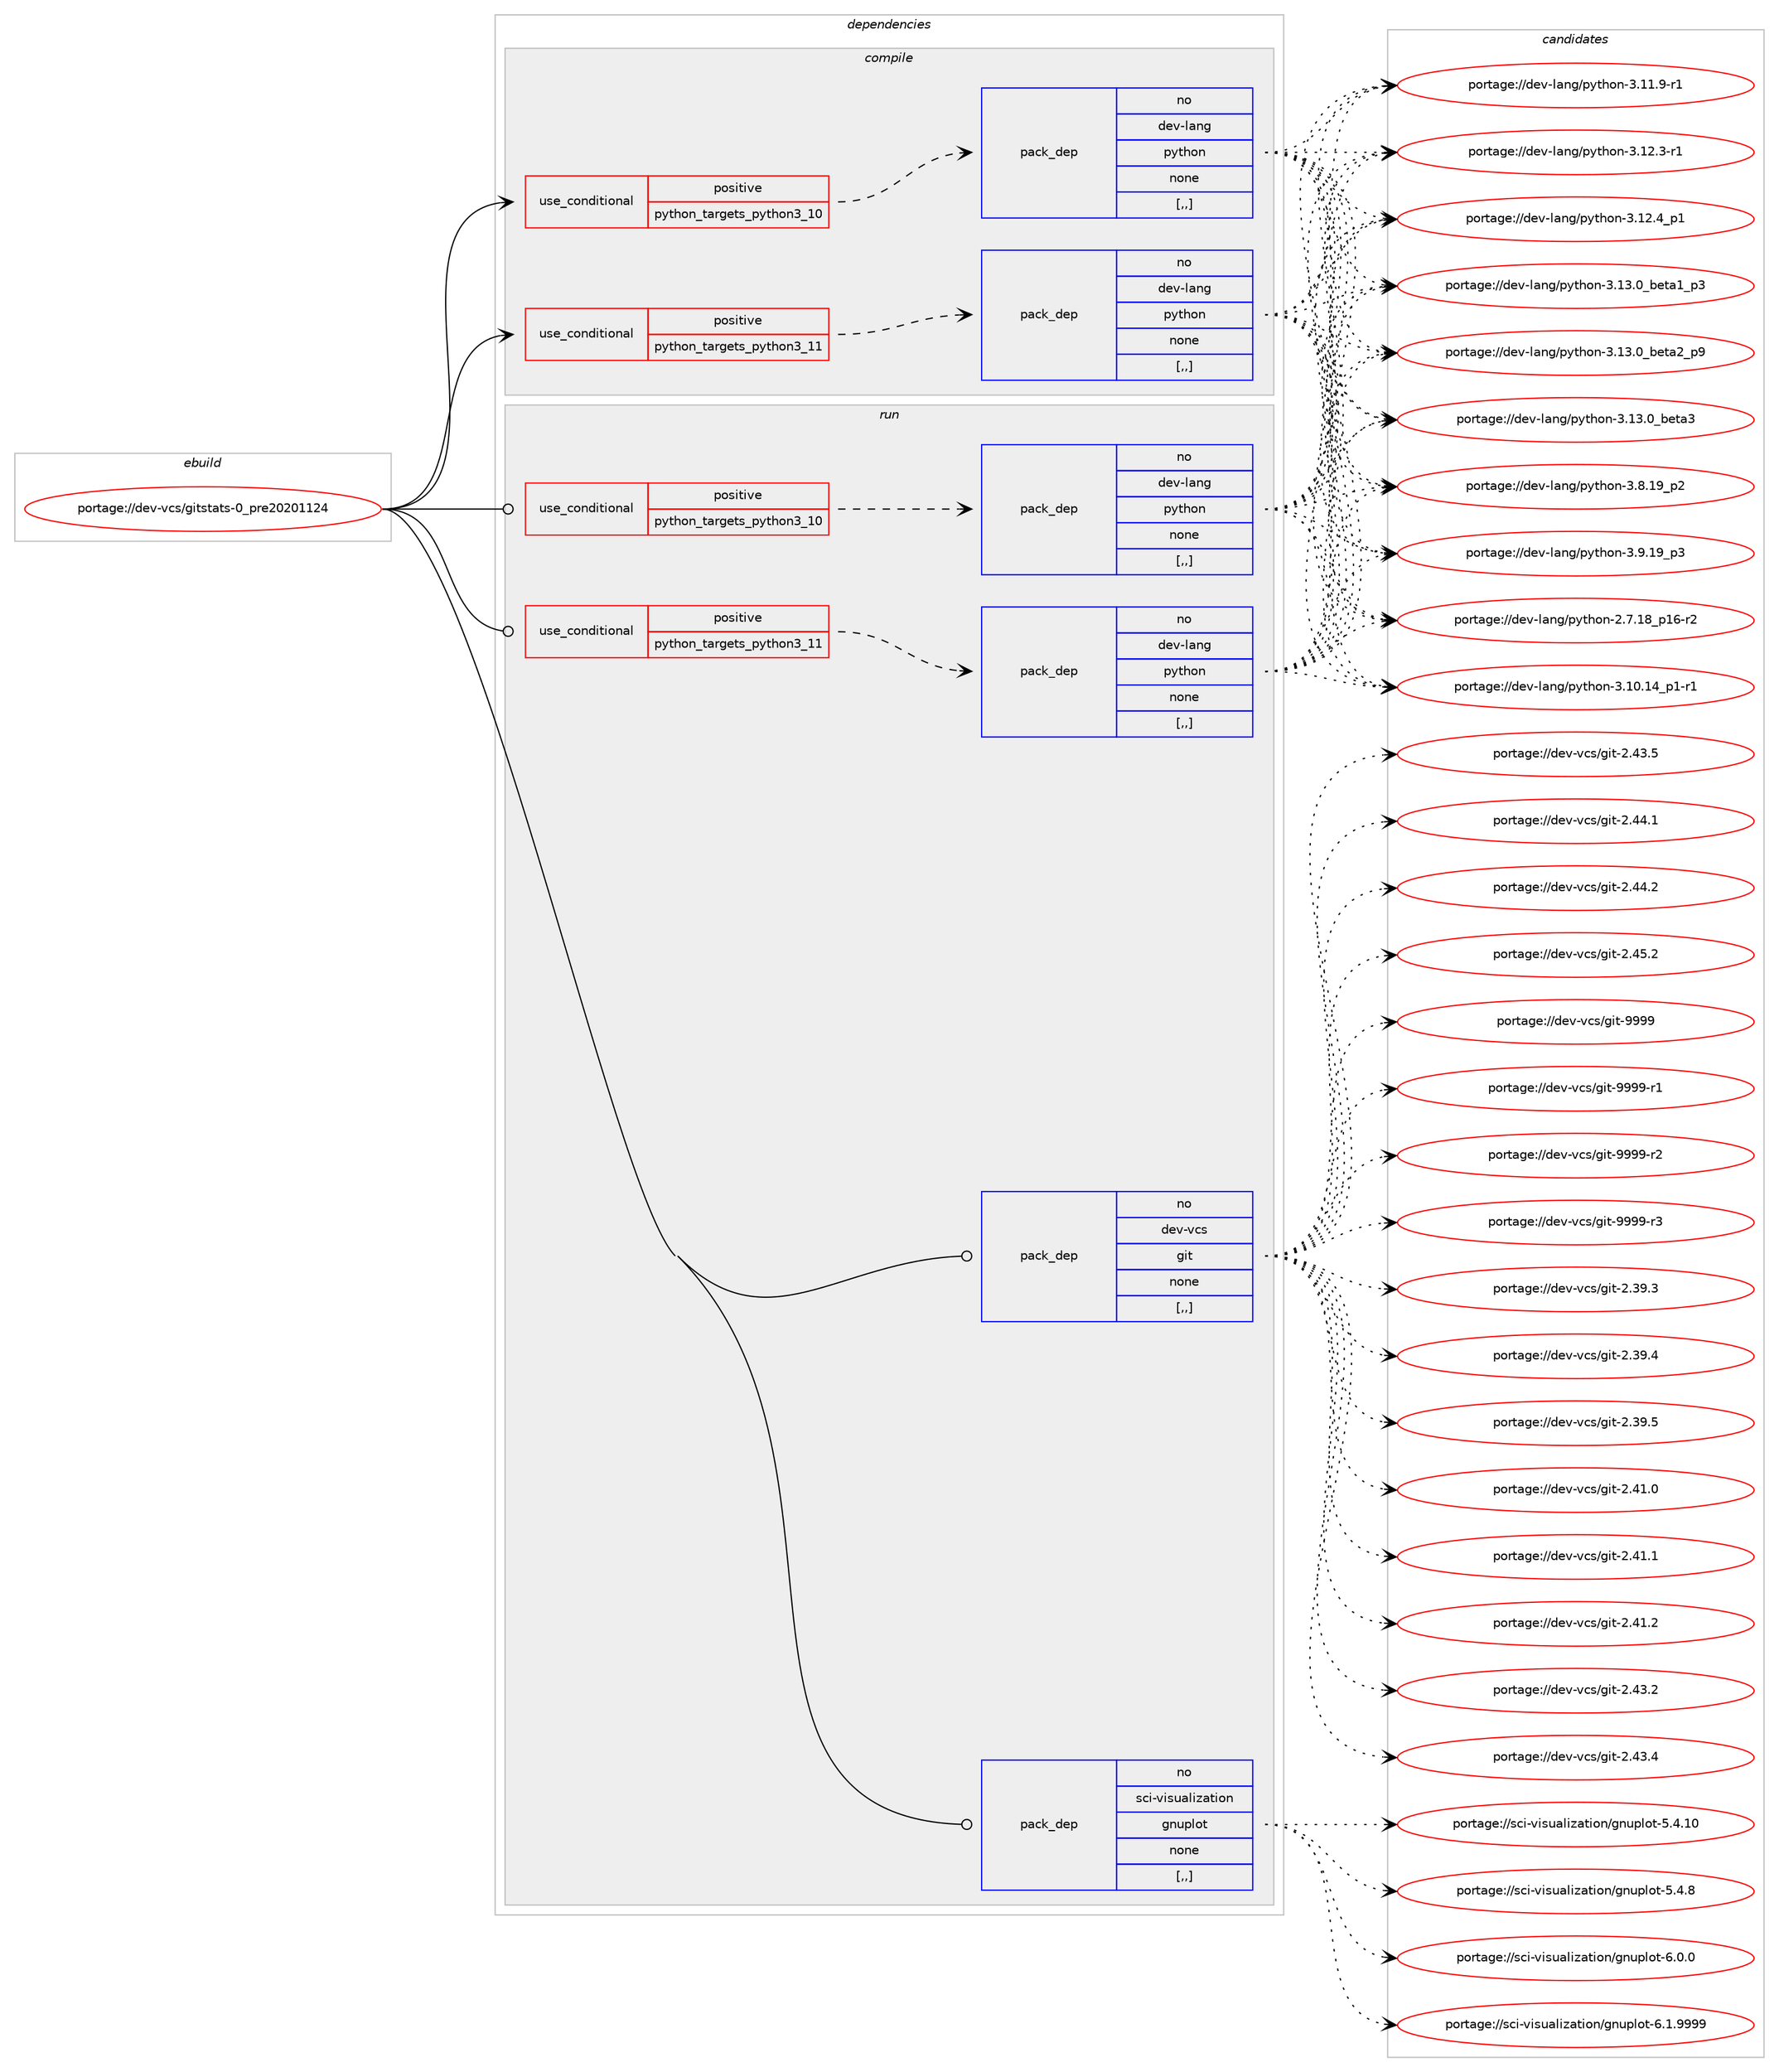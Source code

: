 digraph prolog {

# *************
# Graph options
# *************

newrank=true;
concentrate=true;
compound=true;
graph [rankdir=LR,fontname=Helvetica,fontsize=10,ranksep=1.5];#, ranksep=2.5, nodesep=0.2];
edge  [arrowhead=vee];
node  [fontname=Helvetica,fontsize=10];

# **********
# The ebuild
# **********

subgraph cluster_leftcol {
color=gray;
rank=same;
label=<<i>ebuild</i>>;
id [label="portage://dev-vcs/gitstats-0_pre20201124", color=red, width=4, href="../dev-vcs/gitstats-0_pre20201124.svg"];
}

# ****************
# The dependencies
# ****************

subgraph cluster_midcol {
color=gray;
label=<<i>dependencies</i>>;
subgraph cluster_compile {
fillcolor="#eeeeee";
style=filled;
label=<<i>compile</i>>;
subgraph cond61105 {
dependency218119 [label=<<TABLE BORDER="0" CELLBORDER="1" CELLSPACING="0" CELLPADDING="4"><TR><TD ROWSPAN="3" CELLPADDING="10">use_conditional</TD></TR><TR><TD>positive</TD></TR><TR><TD>python_targets_python3_10</TD></TR></TABLE>>, shape=none, color=red];
subgraph pack155571 {
dependency218120 [label=<<TABLE BORDER="0" CELLBORDER="1" CELLSPACING="0" CELLPADDING="4" WIDTH="220"><TR><TD ROWSPAN="6" CELLPADDING="30">pack_dep</TD></TR><TR><TD WIDTH="110">no</TD></TR><TR><TD>dev-lang</TD></TR><TR><TD>python</TD></TR><TR><TD>none</TD></TR><TR><TD>[,,]</TD></TR></TABLE>>, shape=none, color=blue];
}
dependency218119:e -> dependency218120:w [weight=20,style="dashed",arrowhead="vee"];
}
id:e -> dependency218119:w [weight=20,style="solid",arrowhead="vee"];
subgraph cond61106 {
dependency218121 [label=<<TABLE BORDER="0" CELLBORDER="1" CELLSPACING="0" CELLPADDING="4"><TR><TD ROWSPAN="3" CELLPADDING="10">use_conditional</TD></TR><TR><TD>positive</TD></TR><TR><TD>python_targets_python3_11</TD></TR></TABLE>>, shape=none, color=red];
subgraph pack155572 {
dependency218122 [label=<<TABLE BORDER="0" CELLBORDER="1" CELLSPACING="0" CELLPADDING="4" WIDTH="220"><TR><TD ROWSPAN="6" CELLPADDING="30">pack_dep</TD></TR><TR><TD WIDTH="110">no</TD></TR><TR><TD>dev-lang</TD></TR><TR><TD>python</TD></TR><TR><TD>none</TD></TR><TR><TD>[,,]</TD></TR></TABLE>>, shape=none, color=blue];
}
dependency218121:e -> dependency218122:w [weight=20,style="dashed",arrowhead="vee"];
}
id:e -> dependency218121:w [weight=20,style="solid",arrowhead="vee"];
}
subgraph cluster_compileandrun {
fillcolor="#eeeeee";
style=filled;
label=<<i>compile and run</i>>;
}
subgraph cluster_run {
fillcolor="#eeeeee";
style=filled;
label=<<i>run</i>>;
subgraph cond61107 {
dependency218123 [label=<<TABLE BORDER="0" CELLBORDER="1" CELLSPACING="0" CELLPADDING="4"><TR><TD ROWSPAN="3" CELLPADDING="10">use_conditional</TD></TR><TR><TD>positive</TD></TR><TR><TD>python_targets_python3_10</TD></TR></TABLE>>, shape=none, color=red];
subgraph pack155573 {
dependency218124 [label=<<TABLE BORDER="0" CELLBORDER="1" CELLSPACING="0" CELLPADDING="4" WIDTH="220"><TR><TD ROWSPAN="6" CELLPADDING="30">pack_dep</TD></TR><TR><TD WIDTH="110">no</TD></TR><TR><TD>dev-lang</TD></TR><TR><TD>python</TD></TR><TR><TD>none</TD></TR><TR><TD>[,,]</TD></TR></TABLE>>, shape=none, color=blue];
}
dependency218123:e -> dependency218124:w [weight=20,style="dashed",arrowhead="vee"];
}
id:e -> dependency218123:w [weight=20,style="solid",arrowhead="odot"];
subgraph cond61108 {
dependency218125 [label=<<TABLE BORDER="0" CELLBORDER="1" CELLSPACING="0" CELLPADDING="4"><TR><TD ROWSPAN="3" CELLPADDING="10">use_conditional</TD></TR><TR><TD>positive</TD></TR><TR><TD>python_targets_python3_11</TD></TR></TABLE>>, shape=none, color=red];
subgraph pack155574 {
dependency218126 [label=<<TABLE BORDER="0" CELLBORDER="1" CELLSPACING="0" CELLPADDING="4" WIDTH="220"><TR><TD ROWSPAN="6" CELLPADDING="30">pack_dep</TD></TR><TR><TD WIDTH="110">no</TD></TR><TR><TD>dev-lang</TD></TR><TR><TD>python</TD></TR><TR><TD>none</TD></TR><TR><TD>[,,]</TD></TR></TABLE>>, shape=none, color=blue];
}
dependency218125:e -> dependency218126:w [weight=20,style="dashed",arrowhead="vee"];
}
id:e -> dependency218125:w [weight=20,style="solid",arrowhead="odot"];
subgraph pack155575 {
dependency218127 [label=<<TABLE BORDER="0" CELLBORDER="1" CELLSPACING="0" CELLPADDING="4" WIDTH="220"><TR><TD ROWSPAN="6" CELLPADDING="30">pack_dep</TD></TR><TR><TD WIDTH="110">no</TD></TR><TR><TD>dev-vcs</TD></TR><TR><TD>git</TD></TR><TR><TD>none</TD></TR><TR><TD>[,,]</TD></TR></TABLE>>, shape=none, color=blue];
}
id:e -> dependency218127:w [weight=20,style="solid",arrowhead="odot"];
subgraph pack155576 {
dependency218128 [label=<<TABLE BORDER="0" CELLBORDER="1" CELLSPACING="0" CELLPADDING="4" WIDTH="220"><TR><TD ROWSPAN="6" CELLPADDING="30">pack_dep</TD></TR><TR><TD WIDTH="110">no</TD></TR><TR><TD>sci-visualization</TD></TR><TR><TD>gnuplot</TD></TR><TR><TD>none</TD></TR><TR><TD>[,,]</TD></TR></TABLE>>, shape=none, color=blue];
}
id:e -> dependency218128:w [weight=20,style="solid",arrowhead="odot"];
}
}

# **************
# The candidates
# **************

subgraph cluster_choices {
rank=same;
color=gray;
label=<<i>candidates</i>>;

subgraph choice155571 {
color=black;
nodesep=1;
choice100101118451089711010347112121116104111110455046554649569511249544511450 [label="portage://dev-lang/python-2.7.18_p16-r2", color=red, width=4,href="../dev-lang/python-2.7.18_p16-r2.svg"];
choice100101118451089711010347112121116104111110455146494846495295112494511449 [label="portage://dev-lang/python-3.10.14_p1-r1", color=red, width=4,href="../dev-lang/python-3.10.14_p1-r1.svg"];
choice100101118451089711010347112121116104111110455146494946574511449 [label="portage://dev-lang/python-3.11.9-r1", color=red, width=4,href="../dev-lang/python-3.11.9-r1.svg"];
choice100101118451089711010347112121116104111110455146495046514511449 [label="portage://dev-lang/python-3.12.3-r1", color=red, width=4,href="../dev-lang/python-3.12.3-r1.svg"];
choice100101118451089711010347112121116104111110455146495046529511249 [label="portage://dev-lang/python-3.12.4_p1", color=red, width=4,href="../dev-lang/python-3.12.4_p1.svg"];
choice10010111845108971101034711212111610411111045514649514648959810111697499511251 [label="portage://dev-lang/python-3.13.0_beta1_p3", color=red, width=4,href="../dev-lang/python-3.13.0_beta1_p3.svg"];
choice10010111845108971101034711212111610411111045514649514648959810111697509511257 [label="portage://dev-lang/python-3.13.0_beta2_p9", color=red, width=4,href="../dev-lang/python-3.13.0_beta2_p9.svg"];
choice1001011184510897110103471121211161041111104551464951464895981011169751 [label="portage://dev-lang/python-3.13.0_beta3", color=red, width=4,href="../dev-lang/python-3.13.0_beta3.svg"];
choice100101118451089711010347112121116104111110455146564649579511250 [label="portage://dev-lang/python-3.8.19_p2", color=red, width=4,href="../dev-lang/python-3.8.19_p2.svg"];
choice100101118451089711010347112121116104111110455146574649579511251 [label="portage://dev-lang/python-3.9.19_p3", color=red, width=4,href="../dev-lang/python-3.9.19_p3.svg"];
dependency218120:e -> choice100101118451089711010347112121116104111110455046554649569511249544511450:w [style=dotted,weight="100"];
dependency218120:e -> choice100101118451089711010347112121116104111110455146494846495295112494511449:w [style=dotted,weight="100"];
dependency218120:e -> choice100101118451089711010347112121116104111110455146494946574511449:w [style=dotted,weight="100"];
dependency218120:e -> choice100101118451089711010347112121116104111110455146495046514511449:w [style=dotted,weight="100"];
dependency218120:e -> choice100101118451089711010347112121116104111110455146495046529511249:w [style=dotted,weight="100"];
dependency218120:e -> choice10010111845108971101034711212111610411111045514649514648959810111697499511251:w [style=dotted,weight="100"];
dependency218120:e -> choice10010111845108971101034711212111610411111045514649514648959810111697509511257:w [style=dotted,weight="100"];
dependency218120:e -> choice1001011184510897110103471121211161041111104551464951464895981011169751:w [style=dotted,weight="100"];
dependency218120:e -> choice100101118451089711010347112121116104111110455146564649579511250:w [style=dotted,weight="100"];
dependency218120:e -> choice100101118451089711010347112121116104111110455146574649579511251:w [style=dotted,weight="100"];
}
subgraph choice155572 {
color=black;
nodesep=1;
choice100101118451089711010347112121116104111110455046554649569511249544511450 [label="portage://dev-lang/python-2.7.18_p16-r2", color=red, width=4,href="../dev-lang/python-2.7.18_p16-r2.svg"];
choice100101118451089711010347112121116104111110455146494846495295112494511449 [label="portage://dev-lang/python-3.10.14_p1-r1", color=red, width=4,href="../dev-lang/python-3.10.14_p1-r1.svg"];
choice100101118451089711010347112121116104111110455146494946574511449 [label="portage://dev-lang/python-3.11.9-r1", color=red, width=4,href="../dev-lang/python-3.11.9-r1.svg"];
choice100101118451089711010347112121116104111110455146495046514511449 [label="portage://dev-lang/python-3.12.3-r1", color=red, width=4,href="../dev-lang/python-3.12.3-r1.svg"];
choice100101118451089711010347112121116104111110455146495046529511249 [label="portage://dev-lang/python-3.12.4_p1", color=red, width=4,href="../dev-lang/python-3.12.4_p1.svg"];
choice10010111845108971101034711212111610411111045514649514648959810111697499511251 [label="portage://dev-lang/python-3.13.0_beta1_p3", color=red, width=4,href="../dev-lang/python-3.13.0_beta1_p3.svg"];
choice10010111845108971101034711212111610411111045514649514648959810111697509511257 [label="portage://dev-lang/python-3.13.0_beta2_p9", color=red, width=4,href="../dev-lang/python-3.13.0_beta2_p9.svg"];
choice1001011184510897110103471121211161041111104551464951464895981011169751 [label="portage://dev-lang/python-3.13.0_beta3", color=red, width=4,href="../dev-lang/python-3.13.0_beta3.svg"];
choice100101118451089711010347112121116104111110455146564649579511250 [label="portage://dev-lang/python-3.8.19_p2", color=red, width=4,href="../dev-lang/python-3.8.19_p2.svg"];
choice100101118451089711010347112121116104111110455146574649579511251 [label="portage://dev-lang/python-3.9.19_p3", color=red, width=4,href="../dev-lang/python-3.9.19_p3.svg"];
dependency218122:e -> choice100101118451089711010347112121116104111110455046554649569511249544511450:w [style=dotted,weight="100"];
dependency218122:e -> choice100101118451089711010347112121116104111110455146494846495295112494511449:w [style=dotted,weight="100"];
dependency218122:e -> choice100101118451089711010347112121116104111110455146494946574511449:w [style=dotted,weight="100"];
dependency218122:e -> choice100101118451089711010347112121116104111110455146495046514511449:w [style=dotted,weight="100"];
dependency218122:e -> choice100101118451089711010347112121116104111110455146495046529511249:w [style=dotted,weight="100"];
dependency218122:e -> choice10010111845108971101034711212111610411111045514649514648959810111697499511251:w [style=dotted,weight="100"];
dependency218122:e -> choice10010111845108971101034711212111610411111045514649514648959810111697509511257:w [style=dotted,weight="100"];
dependency218122:e -> choice1001011184510897110103471121211161041111104551464951464895981011169751:w [style=dotted,weight="100"];
dependency218122:e -> choice100101118451089711010347112121116104111110455146564649579511250:w [style=dotted,weight="100"];
dependency218122:e -> choice100101118451089711010347112121116104111110455146574649579511251:w [style=dotted,weight="100"];
}
subgraph choice155573 {
color=black;
nodesep=1;
choice100101118451089711010347112121116104111110455046554649569511249544511450 [label="portage://dev-lang/python-2.7.18_p16-r2", color=red, width=4,href="../dev-lang/python-2.7.18_p16-r2.svg"];
choice100101118451089711010347112121116104111110455146494846495295112494511449 [label="portage://dev-lang/python-3.10.14_p1-r1", color=red, width=4,href="../dev-lang/python-3.10.14_p1-r1.svg"];
choice100101118451089711010347112121116104111110455146494946574511449 [label="portage://dev-lang/python-3.11.9-r1", color=red, width=4,href="../dev-lang/python-3.11.9-r1.svg"];
choice100101118451089711010347112121116104111110455146495046514511449 [label="portage://dev-lang/python-3.12.3-r1", color=red, width=4,href="../dev-lang/python-3.12.3-r1.svg"];
choice100101118451089711010347112121116104111110455146495046529511249 [label="portage://dev-lang/python-3.12.4_p1", color=red, width=4,href="../dev-lang/python-3.12.4_p1.svg"];
choice10010111845108971101034711212111610411111045514649514648959810111697499511251 [label="portage://dev-lang/python-3.13.0_beta1_p3", color=red, width=4,href="../dev-lang/python-3.13.0_beta1_p3.svg"];
choice10010111845108971101034711212111610411111045514649514648959810111697509511257 [label="portage://dev-lang/python-3.13.0_beta2_p9", color=red, width=4,href="../dev-lang/python-3.13.0_beta2_p9.svg"];
choice1001011184510897110103471121211161041111104551464951464895981011169751 [label="portage://dev-lang/python-3.13.0_beta3", color=red, width=4,href="../dev-lang/python-3.13.0_beta3.svg"];
choice100101118451089711010347112121116104111110455146564649579511250 [label="portage://dev-lang/python-3.8.19_p2", color=red, width=4,href="../dev-lang/python-3.8.19_p2.svg"];
choice100101118451089711010347112121116104111110455146574649579511251 [label="portage://dev-lang/python-3.9.19_p3", color=red, width=4,href="../dev-lang/python-3.9.19_p3.svg"];
dependency218124:e -> choice100101118451089711010347112121116104111110455046554649569511249544511450:w [style=dotted,weight="100"];
dependency218124:e -> choice100101118451089711010347112121116104111110455146494846495295112494511449:w [style=dotted,weight="100"];
dependency218124:e -> choice100101118451089711010347112121116104111110455146494946574511449:w [style=dotted,weight="100"];
dependency218124:e -> choice100101118451089711010347112121116104111110455146495046514511449:w [style=dotted,weight="100"];
dependency218124:e -> choice100101118451089711010347112121116104111110455146495046529511249:w [style=dotted,weight="100"];
dependency218124:e -> choice10010111845108971101034711212111610411111045514649514648959810111697499511251:w [style=dotted,weight="100"];
dependency218124:e -> choice10010111845108971101034711212111610411111045514649514648959810111697509511257:w [style=dotted,weight="100"];
dependency218124:e -> choice1001011184510897110103471121211161041111104551464951464895981011169751:w [style=dotted,weight="100"];
dependency218124:e -> choice100101118451089711010347112121116104111110455146564649579511250:w [style=dotted,weight="100"];
dependency218124:e -> choice100101118451089711010347112121116104111110455146574649579511251:w [style=dotted,weight="100"];
}
subgraph choice155574 {
color=black;
nodesep=1;
choice100101118451089711010347112121116104111110455046554649569511249544511450 [label="portage://dev-lang/python-2.7.18_p16-r2", color=red, width=4,href="../dev-lang/python-2.7.18_p16-r2.svg"];
choice100101118451089711010347112121116104111110455146494846495295112494511449 [label="portage://dev-lang/python-3.10.14_p1-r1", color=red, width=4,href="../dev-lang/python-3.10.14_p1-r1.svg"];
choice100101118451089711010347112121116104111110455146494946574511449 [label="portage://dev-lang/python-3.11.9-r1", color=red, width=4,href="../dev-lang/python-3.11.9-r1.svg"];
choice100101118451089711010347112121116104111110455146495046514511449 [label="portage://dev-lang/python-3.12.3-r1", color=red, width=4,href="../dev-lang/python-3.12.3-r1.svg"];
choice100101118451089711010347112121116104111110455146495046529511249 [label="portage://dev-lang/python-3.12.4_p1", color=red, width=4,href="../dev-lang/python-3.12.4_p1.svg"];
choice10010111845108971101034711212111610411111045514649514648959810111697499511251 [label="portage://dev-lang/python-3.13.0_beta1_p3", color=red, width=4,href="../dev-lang/python-3.13.0_beta1_p3.svg"];
choice10010111845108971101034711212111610411111045514649514648959810111697509511257 [label="portage://dev-lang/python-3.13.0_beta2_p9", color=red, width=4,href="../dev-lang/python-3.13.0_beta2_p9.svg"];
choice1001011184510897110103471121211161041111104551464951464895981011169751 [label="portage://dev-lang/python-3.13.0_beta3", color=red, width=4,href="../dev-lang/python-3.13.0_beta3.svg"];
choice100101118451089711010347112121116104111110455146564649579511250 [label="portage://dev-lang/python-3.8.19_p2", color=red, width=4,href="../dev-lang/python-3.8.19_p2.svg"];
choice100101118451089711010347112121116104111110455146574649579511251 [label="portage://dev-lang/python-3.9.19_p3", color=red, width=4,href="../dev-lang/python-3.9.19_p3.svg"];
dependency218126:e -> choice100101118451089711010347112121116104111110455046554649569511249544511450:w [style=dotted,weight="100"];
dependency218126:e -> choice100101118451089711010347112121116104111110455146494846495295112494511449:w [style=dotted,weight="100"];
dependency218126:e -> choice100101118451089711010347112121116104111110455146494946574511449:w [style=dotted,weight="100"];
dependency218126:e -> choice100101118451089711010347112121116104111110455146495046514511449:w [style=dotted,weight="100"];
dependency218126:e -> choice100101118451089711010347112121116104111110455146495046529511249:w [style=dotted,weight="100"];
dependency218126:e -> choice10010111845108971101034711212111610411111045514649514648959810111697499511251:w [style=dotted,weight="100"];
dependency218126:e -> choice10010111845108971101034711212111610411111045514649514648959810111697509511257:w [style=dotted,weight="100"];
dependency218126:e -> choice1001011184510897110103471121211161041111104551464951464895981011169751:w [style=dotted,weight="100"];
dependency218126:e -> choice100101118451089711010347112121116104111110455146564649579511250:w [style=dotted,weight="100"];
dependency218126:e -> choice100101118451089711010347112121116104111110455146574649579511251:w [style=dotted,weight="100"];
}
subgraph choice155575 {
color=black;
nodesep=1;
choice10010111845118991154710310511645504651574651 [label="portage://dev-vcs/git-2.39.3", color=red, width=4,href="../dev-vcs/git-2.39.3.svg"];
choice10010111845118991154710310511645504651574652 [label="portage://dev-vcs/git-2.39.4", color=red, width=4,href="../dev-vcs/git-2.39.4.svg"];
choice10010111845118991154710310511645504651574653 [label="portage://dev-vcs/git-2.39.5", color=red, width=4,href="../dev-vcs/git-2.39.5.svg"];
choice10010111845118991154710310511645504652494648 [label="portage://dev-vcs/git-2.41.0", color=red, width=4,href="../dev-vcs/git-2.41.0.svg"];
choice10010111845118991154710310511645504652494649 [label="portage://dev-vcs/git-2.41.1", color=red, width=4,href="../dev-vcs/git-2.41.1.svg"];
choice10010111845118991154710310511645504652494650 [label="portage://dev-vcs/git-2.41.2", color=red, width=4,href="../dev-vcs/git-2.41.2.svg"];
choice10010111845118991154710310511645504652514650 [label="portage://dev-vcs/git-2.43.2", color=red, width=4,href="../dev-vcs/git-2.43.2.svg"];
choice10010111845118991154710310511645504652514652 [label="portage://dev-vcs/git-2.43.4", color=red, width=4,href="../dev-vcs/git-2.43.4.svg"];
choice10010111845118991154710310511645504652514653 [label="portage://dev-vcs/git-2.43.5", color=red, width=4,href="../dev-vcs/git-2.43.5.svg"];
choice10010111845118991154710310511645504652524649 [label="portage://dev-vcs/git-2.44.1", color=red, width=4,href="../dev-vcs/git-2.44.1.svg"];
choice10010111845118991154710310511645504652524650 [label="portage://dev-vcs/git-2.44.2", color=red, width=4,href="../dev-vcs/git-2.44.2.svg"];
choice10010111845118991154710310511645504652534650 [label="portage://dev-vcs/git-2.45.2", color=red, width=4,href="../dev-vcs/git-2.45.2.svg"];
choice1001011184511899115471031051164557575757 [label="portage://dev-vcs/git-9999", color=red, width=4,href="../dev-vcs/git-9999.svg"];
choice10010111845118991154710310511645575757574511449 [label="portage://dev-vcs/git-9999-r1", color=red, width=4,href="../dev-vcs/git-9999-r1.svg"];
choice10010111845118991154710310511645575757574511450 [label="portage://dev-vcs/git-9999-r2", color=red, width=4,href="../dev-vcs/git-9999-r2.svg"];
choice10010111845118991154710310511645575757574511451 [label="portage://dev-vcs/git-9999-r3", color=red, width=4,href="../dev-vcs/git-9999-r3.svg"];
dependency218127:e -> choice10010111845118991154710310511645504651574651:w [style=dotted,weight="100"];
dependency218127:e -> choice10010111845118991154710310511645504651574652:w [style=dotted,weight="100"];
dependency218127:e -> choice10010111845118991154710310511645504651574653:w [style=dotted,weight="100"];
dependency218127:e -> choice10010111845118991154710310511645504652494648:w [style=dotted,weight="100"];
dependency218127:e -> choice10010111845118991154710310511645504652494649:w [style=dotted,weight="100"];
dependency218127:e -> choice10010111845118991154710310511645504652494650:w [style=dotted,weight="100"];
dependency218127:e -> choice10010111845118991154710310511645504652514650:w [style=dotted,weight="100"];
dependency218127:e -> choice10010111845118991154710310511645504652514652:w [style=dotted,weight="100"];
dependency218127:e -> choice10010111845118991154710310511645504652514653:w [style=dotted,weight="100"];
dependency218127:e -> choice10010111845118991154710310511645504652524649:w [style=dotted,weight="100"];
dependency218127:e -> choice10010111845118991154710310511645504652524650:w [style=dotted,weight="100"];
dependency218127:e -> choice10010111845118991154710310511645504652534650:w [style=dotted,weight="100"];
dependency218127:e -> choice1001011184511899115471031051164557575757:w [style=dotted,weight="100"];
dependency218127:e -> choice10010111845118991154710310511645575757574511449:w [style=dotted,weight="100"];
dependency218127:e -> choice10010111845118991154710310511645575757574511450:w [style=dotted,weight="100"];
dependency218127:e -> choice10010111845118991154710310511645575757574511451:w [style=dotted,weight="100"];
}
subgraph choice155576 {
color=black;
nodesep=1;
choice115991054511810511511797108105122971161051111104710311011711210811111645534652464948 [label="portage://sci-visualization/gnuplot-5.4.10", color=red, width=4,href="../sci-visualization/gnuplot-5.4.10.svg"];
choice1159910545118105115117971081051229711610511111047103110117112108111116455346524656 [label="portage://sci-visualization/gnuplot-5.4.8", color=red, width=4,href="../sci-visualization/gnuplot-5.4.8.svg"];
choice1159910545118105115117971081051229711610511111047103110117112108111116455446484648 [label="portage://sci-visualization/gnuplot-6.0.0", color=red, width=4,href="../sci-visualization/gnuplot-6.0.0.svg"];
choice1159910545118105115117971081051229711610511111047103110117112108111116455446494657575757 [label="portage://sci-visualization/gnuplot-6.1.9999", color=red, width=4,href="../sci-visualization/gnuplot-6.1.9999.svg"];
dependency218128:e -> choice115991054511810511511797108105122971161051111104710311011711210811111645534652464948:w [style=dotted,weight="100"];
dependency218128:e -> choice1159910545118105115117971081051229711610511111047103110117112108111116455346524656:w [style=dotted,weight="100"];
dependency218128:e -> choice1159910545118105115117971081051229711610511111047103110117112108111116455446484648:w [style=dotted,weight="100"];
dependency218128:e -> choice1159910545118105115117971081051229711610511111047103110117112108111116455446494657575757:w [style=dotted,weight="100"];
}
}

}
